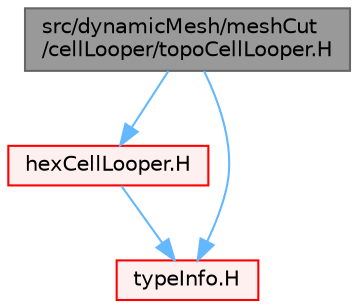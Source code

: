 digraph "src/dynamicMesh/meshCut/cellLooper/topoCellLooper.H"
{
 // LATEX_PDF_SIZE
  bgcolor="transparent";
  edge [fontname=Helvetica,fontsize=10,labelfontname=Helvetica,labelfontsize=10];
  node [fontname=Helvetica,fontsize=10,shape=box,height=0.2,width=0.4];
  Node1 [id="Node000001",label="src/dynamicMesh/meshCut\l/cellLooper/topoCellLooper.H",height=0.2,width=0.4,color="gray40", fillcolor="grey60", style="filled", fontcolor="black",tooltip=" "];
  Node1 -> Node2 [id="edge1_Node000001_Node000002",color="steelblue1",style="solid",tooltip=" "];
  Node2 [id="Node000002",label="hexCellLooper.H",height=0.2,width=0.4,color="red", fillcolor="#FFF0F0", style="filled",URL="$hexCellLooper_8H.html",tooltip=" "];
  Node2 -> Node115 [id="edge2_Node000002_Node000115",color="steelblue1",style="solid",tooltip=" "];
  Node115 [id="Node000115",label="typeInfo.H",height=0.2,width=0.4,color="red", fillcolor="#FFF0F0", style="filled",URL="$typeInfo_8H.html",tooltip=" "];
  Node1 -> Node115 [id="edge3_Node000001_Node000115",color="steelblue1",style="solid",tooltip=" "];
}
